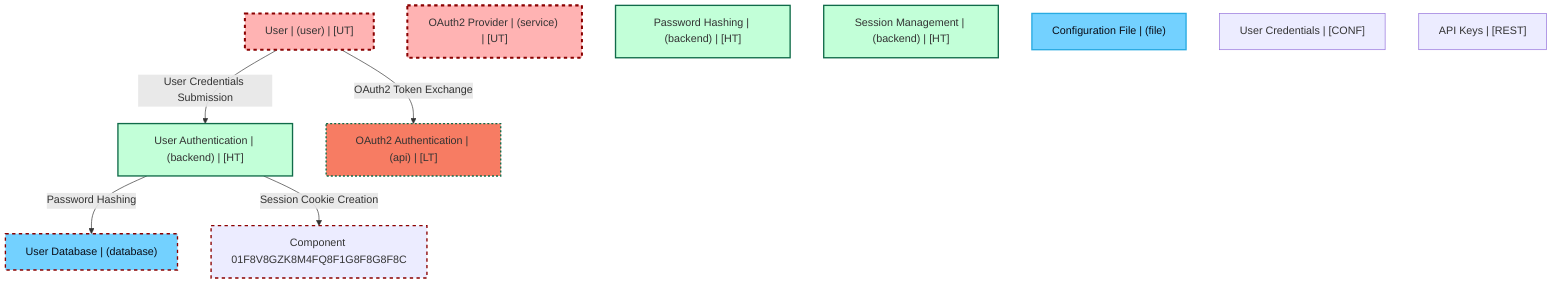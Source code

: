 graph TB
  node_01F8V8GZK8M4FQ8F1G8F8G8F8J["User | (user) | [UT]"]:::untrusted
  node_01F8V8GZK8M4FQ8F1G8F8G8F8K["OAuth2 Provider | (service) | [UT]"]:::untrusted
  node_01F8V8GZK8M4FQ8F1G8F8G8F8D["User Authentication | (backend) | [HT]"]:::highTrust
  node_01F8V8GZK8M4FQ8F1G8F8G8F8E["Password Hashing | (backend) | [HT]"]:::highTrust
  node_01F8V8GZK8M4FQ8F1G8F8G8F8F["Session Management | (backend) | [HT]"]:::highTrust
  node_01F8V8GZK8M4FQ8F1G8F8G8F8G["OAuth2 Authentication | (api) | [LT]"]:::lowTrust
  node_01F8V8GZK8M4FQ8F1G8F8G8F8H["User Database | (database)"]:::dataStore
  node_01F8V8GZK8M4FQ8F1G8F8G8F8I["Configuration File | (file)"]:::dataStore
  node_01F8V8GZK8M4FQ8F1G8F8G8F8A["User Credentials | [CONF]"]:::dataAsset,confidential
  node_01F8V8GZK8M4FQ8F1G8F8G8F8B["API Keys | [REST]"]:::dataAsset,restricted
  node_01F8V8GZK8M4FQ8F1G8F8G8F8C["Component 01F8V8GZK8M4FQ8F1G8F8G8F8C"]:::process,untrusted

  node_01F8V8GZK8M4FQ8F1G8F8G8F8J -->|User Credentials Submission| node_01F8V8GZK8M4FQ8F1G8F8G8F8D:::encryptedFlow
  node_01F8V8GZK8M4FQ8F1G8F8G8F8D -->|Password Hashing| node_01F8V8GZK8M4FQ8F1G8F8G8F8H:::unencryptedFlow
  node_01F8V8GZK8M4FQ8F1G8F8G8F8D -->|Session Cookie Creation| node_01F8V8GZK8M4FQ8F1G8F8G8F8C:::unencryptedFlow
  node_01F8V8GZK8M4FQ8F1G8F8G8F8J -->|OAuth2 Token Exchange| node_01F8V8GZK8M4FQ8F1G8F8G8F8G:::encryptedFlow

  classDef externalEntity fill:#FFB3B3,stroke:#8B0000,stroke-width:2px,color:#0B0D17
  classDef process fill:#C2FFD8,stroke:#106B49,stroke-width:2px,color:#0B0D17
  classDef dataStore fill:#73d1ff,stroke:#29ABE2,stroke-width:2px,color:#0B0D17
  classDef dataAsset fill:#ffa1ad,stroke:#A259FF,stroke-width:2px,color:#0B0D17
  classDef untrusted fill:#FFB3B3,stroke:#8B0000,stroke-width:3px,stroke-dasharray:5 5
  classDef lowTrust fill:#f77c63,stroke:#f77c63,stroke-width:2px,stroke-dasharray:3 3
  classDef mediumTrust fill:#FFF2B3,stroke:#7A6300,stroke-width:2px
  classDef highTrust fill:#C2FFD8,stroke:#106B49,stroke-width:2px
  classDef veryHighTrust fill:#36FF8F,stroke:#36FF8F,stroke-width:3px
  classDef public fill:#C2FFD8,stroke:#106B49,stroke-width:1px
  classDef internal fill:#FFF2B3,stroke:#7A6300,stroke-width:1px
  classDef confidential fill:#FFB3B3,stroke:#8B0000,stroke-width:2px
  classDef restricted fill:#8B0000,stroke:#8B0000,stroke-width:3px
  classDef pii fill:#ffa1ad,stroke:#A259FF,stroke-width:2px
  classDef pci fill:#8B0000,stroke:#8B0000,stroke-width:3px
  classDef phi fill:#ffa1ad,stroke:#A259FF,stroke-width:3px
  classDef encryptedFlow stroke:#106B49,stroke-width:2px
  classDef unencryptedFlow stroke:#8B0000,stroke-width:2px,stroke-dasharray:5 5
  classDef authenticatedFlow stroke:#29ABE2,stroke-width:2px
  classDef trustBoundary fill:transparent,stroke:#2E3440,stroke-width:3px,stroke-dasharray:10 5
